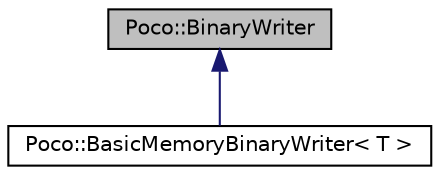 digraph "Poco::BinaryWriter"
{
 // LATEX_PDF_SIZE
  edge [fontname="Helvetica",fontsize="10",labelfontname="Helvetica",labelfontsize="10"];
  node [fontname="Helvetica",fontsize="10",shape=record];
  Node1 [label="Poco::BinaryWriter",height=0.2,width=0.4,color="black", fillcolor="grey75", style="filled", fontcolor="black",tooltip=" "];
  Node1 -> Node2 [dir="back",color="midnightblue",fontsize="10",style="solid",fontname="Helvetica"];
  Node2 [label="Poco::BasicMemoryBinaryWriter\< T \>",height=0.2,width=0.4,color="black", fillcolor="white", style="filled",URL="$classPoco_1_1BasicMemoryBinaryWriter.html",tooltip="A convenient wrapper for using Buffer and MemoryStream with BinarWriter."];
}
